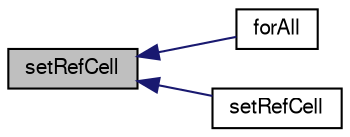 digraph "setRefCell"
{
  bgcolor="transparent";
  edge [fontname="FreeSans",fontsize="10",labelfontname="FreeSans",labelfontsize="10"];
  node [fontname="FreeSans",fontsize="10",shape=record];
  rankdir="LR";
  Node1607 [label="setRefCell",height=0.2,width=0.4,color="black", fillcolor="grey75", style="filled", fontcolor="black"];
  Node1607 -> Node1608 [dir="back",color="midnightblue",fontsize="10",style="solid",fontname="FreeSans"];
  Node1608 [label="forAll",height=0.2,width=0.4,color="black",URL="$a38498.html#a9355a38e2751fb0aed092ab612f7a29f"];
  Node1607 -> Node1609 [dir="back",color="midnightblue",fontsize="10",style="solid",fontname="FreeSans"];
  Node1609 [label="setRefCell",height=0.2,width=0.4,color="black",URL="$a21124.html#a87d3286ae07e5b0442403d2fc0143d4a",tooltip="If the field needs referencing find the reference cell nearest. "];
}
